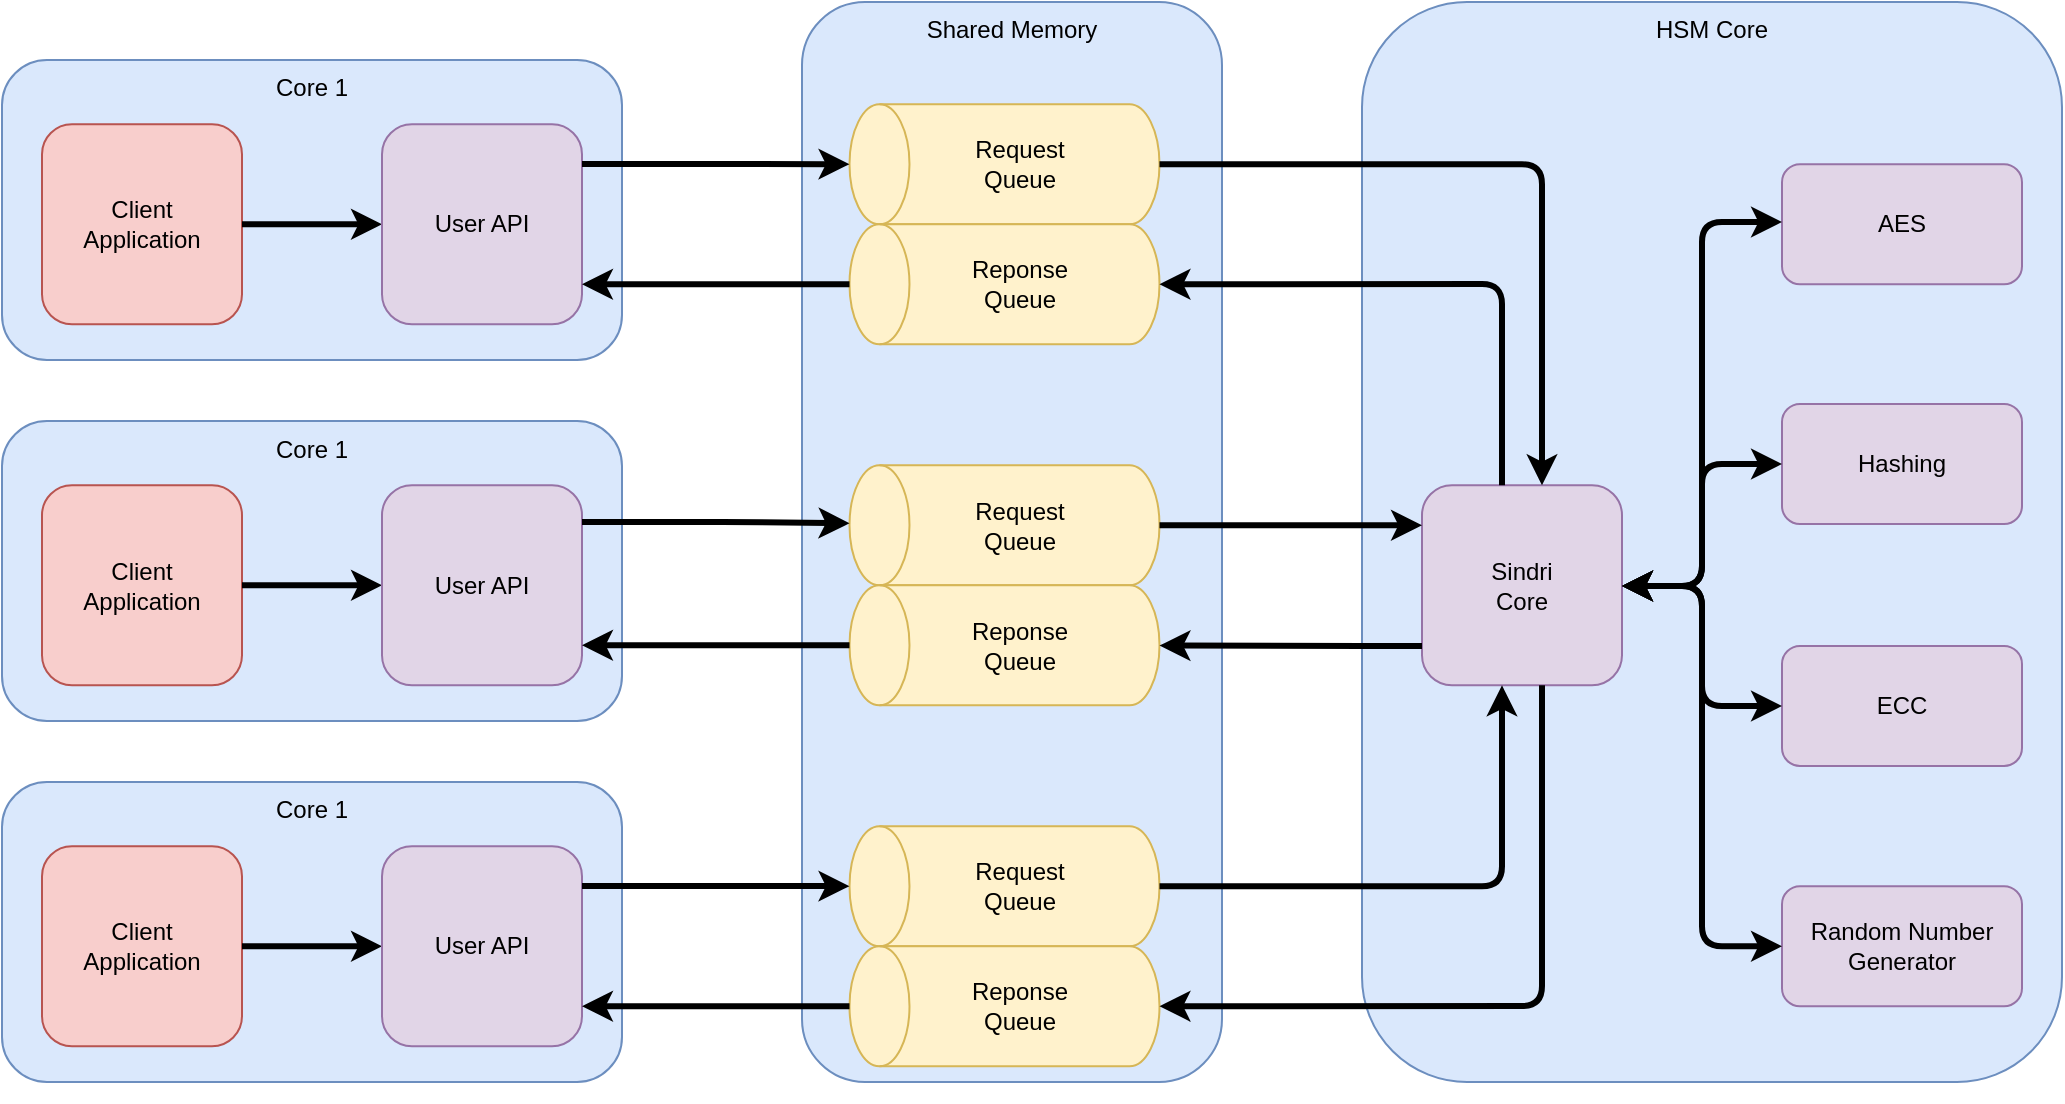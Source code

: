 <mxfile version="20.3.0" type="device"><diagram id="UdoG6uctfvckKT4aWkah" name="Archtitecture"><mxGraphModel dx="1536" dy="1233" grid="1" gridSize="10" guides="1" tooltips="1" connect="1" arrows="1" fold="1" page="0" pageScale="1" pageWidth="1600" pageHeight="1200" background="none" math="0" shadow="0"><root><mxCell id="0"/><mxCell id="VpFGxOzLwr8EGaKxZi8x-7" value="Layer 1" parent="0"/><mxCell id="29nAYtISEZeaVSkdrJpt-14" value="Core 1" style="rounded=1;whiteSpace=wrap;html=1;fillColor=#dae8fc;strokeColor=#6c8ebf;verticalAlign=top;" parent="VpFGxOzLwr8EGaKxZi8x-7" vertex="1"><mxGeometry x="40" y="39" width="310" height="150" as="geometry"/></mxCell><mxCell id="29nAYtISEZeaVSkdrJpt-16" style="edgeStyle=orthogonalEdgeStyle;rounded=0;orthogonalLoop=1;jettySize=auto;html=1;exitX=0.5;exitY=1;exitDx=0;exitDy=0;startArrow=classic;startFill=1;strokeWidth=2;" parent="VpFGxOzLwr8EGaKxZi8x-7" source="29nAYtISEZeaVSkdrJpt-14" target="29nAYtISEZeaVSkdrJpt-14" edge="1"><mxGeometry relative="1" as="geometry"/></mxCell><mxCell id="29nAYtISEZeaVSkdrJpt-57" value="Client&lt;br&gt;Application" style="whiteSpace=wrap;html=1;aspect=fixed;fillColor=#f8cecc;strokeColor=#b85450;rounded=1;" parent="VpFGxOzLwr8EGaKxZi8x-7" vertex="1"><mxGeometry x="60" y="71.143" width="100" height="100" as="geometry"/></mxCell><mxCell id="29nAYtISEZeaVSkdrJpt-58" value="" style="endArrow=classic;html=1;rounded=0;edgeStyle=orthogonalEdgeStyle;strokeWidth=3;" parent="VpFGxOzLwr8EGaKxZi8x-7" source="29nAYtISEZeaVSkdrJpt-57" target="ARIW0BN64iOssl2-xlfE-92" edge="1"><mxGeometry width="50" height="50" relative="1" as="geometry"><mxPoint x="440" y="111.321" as="sourcePoint"/><mxPoint x="230" y="121.1" as="targetPoint"/><Array as="points"/></mxGeometry></mxCell><mxCell id="ARIW0BN64iOssl2-xlfE-92" value="User API" style="whiteSpace=wrap;html=1;aspect=fixed;fillColor=#e1d5e7;strokeColor=#9673a6;rounded=1;" parent="VpFGxOzLwr8EGaKxZi8x-7" vertex="1"><mxGeometry x="230" y="71.143" width="100" height="100" as="geometry"/></mxCell><mxCell id="ARIW0BN64iOssl2-xlfE-10" value="HSM Core" style="rounded=1;whiteSpace=wrap;html=1;fillColor=#dae8fc;strokeColor=#6c8ebf;verticalAlign=top;" parent="VpFGxOzLwr8EGaKxZi8x-7" vertex="1"><mxGeometry x="720" y="10" width="350" height="540" as="geometry"/></mxCell><mxCell id="Uf4skVkE_8H5BycRvC-x-12" value="Sindri&lt;br&gt;Core" style="whiteSpace=wrap;html=1;aspect=fixed;fillColor=#e1d5e7;strokeColor=#9673a6;rounded=1;" parent="VpFGxOzLwr8EGaKxZi8x-7" vertex="1"><mxGeometry x="750" y="251.643" width="100" height="100" as="geometry"/></mxCell><mxCell id="ARIW0BN64iOssl2-xlfE-21" value="AES" style="rounded=1;whiteSpace=wrap;html=1;fillColor=#e1d5e7;strokeColor=#9673a6;" parent="VpFGxOzLwr8EGaKxZi8x-7" vertex="1"><mxGeometry x="930" y="91.14" width="120" height="60" as="geometry"/></mxCell><mxCell id="ARIW0BN64iOssl2-xlfE-22" value="Hashing" style="rounded=1;whiteSpace=wrap;html=1;fillColor=#e1d5e7;strokeColor=#9673a6;" parent="VpFGxOzLwr8EGaKxZi8x-7" vertex="1"><mxGeometry x="930" y="211" width="120" height="60" as="geometry"/></mxCell><mxCell id="ARIW0BN64iOssl2-xlfE-23" value="ECC" style="rounded=1;whiteSpace=wrap;html=1;fillColor=#e1d5e7;strokeColor=#9673a6;" parent="VpFGxOzLwr8EGaKxZi8x-7" vertex="1"><mxGeometry x="930" y="332" width="120" height="60" as="geometry"/></mxCell><mxCell id="ARIW0BN64iOssl2-xlfE-24" value="Random Number Generator" style="rounded=1;whiteSpace=wrap;html=1;fillColor=#e1d5e7;strokeColor=#9673a6;" parent="VpFGxOzLwr8EGaKxZi8x-7" vertex="1"><mxGeometry x="930" y="452.14" width="120" height="60" as="geometry"/></mxCell><mxCell id="ARIW0BN64iOssl2-xlfE-28" style="edgeStyle=orthogonalEdgeStyle;rounded=0;orthogonalLoop=1;jettySize=auto;html=1;exitX=0.5;exitY=1;exitDx=0;exitDy=0;" parent="VpFGxOzLwr8EGaKxZi8x-7" source="ARIW0BN64iOssl2-xlfE-21" target="ARIW0BN64iOssl2-xlfE-21" edge="1"><mxGeometry relative="1" as="geometry"/></mxCell><mxCell id="Uf4skVkE_8H5BycRvC-x-13" value="" style="endArrow=classic;html=1;strokeWidth=3;edgeStyle=orthogonalEdgeStyle;startArrow=classic;startFill=1;rounded=1;" parent="VpFGxOzLwr8EGaKxZi8x-7" source="ARIW0BN64iOssl2-xlfE-21" target="Uf4skVkE_8H5BycRvC-x-12" edge="1"><mxGeometry width="50" height="50" relative="1" as="geometry"><mxPoint x="790" y="250.003" as="sourcePoint"/><mxPoint x="628.75" y="157.662" as="targetPoint"/><Array as="points"><mxPoint x="890" y="120"/><mxPoint x="890" y="302"/></Array></mxGeometry></mxCell><mxCell id="Uf4skVkE_8H5BycRvC-x-16" value="Core 1" style="rounded=1;whiteSpace=wrap;html=1;fillColor=#dae8fc;strokeColor=#6c8ebf;verticalAlign=top;" parent="VpFGxOzLwr8EGaKxZi8x-7" vertex="1"><mxGeometry x="40" y="219.5" width="310" height="150" as="geometry"/></mxCell><mxCell id="Uf4skVkE_8H5BycRvC-x-17" style="edgeStyle=orthogonalEdgeStyle;rounded=0;orthogonalLoop=1;jettySize=auto;html=1;exitX=0.5;exitY=1;exitDx=0;exitDy=0;startArrow=classic;startFill=1;strokeWidth=2;" parent="VpFGxOzLwr8EGaKxZi8x-7" source="Uf4skVkE_8H5BycRvC-x-16" target="Uf4skVkE_8H5BycRvC-x-16" edge="1"><mxGeometry relative="1" as="geometry"/></mxCell><mxCell id="Uf4skVkE_8H5BycRvC-x-18" value="Client&lt;br&gt;Application" style="whiteSpace=wrap;html=1;aspect=fixed;fillColor=#f8cecc;strokeColor=#b85450;rounded=1;" parent="VpFGxOzLwr8EGaKxZi8x-7" vertex="1"><mxGeometry x="60" y="251.643" width="100" height="100" as="geometry"/></mxCell><mxCell id="Uf4skVkE_8H5BycRvC-x-19" value="" style="endArrow=classic;html=1;rounded=0;edgeStyle=orthogonalEdgeStyle;strokeWidth=3;" parent="VpFGxOzLwr8EGaKxZi8x-7" source="Uf4skVkE_8H5BycRvC-x-18" target="Uf4skVkE_8H5BycRvC-x-20" edge="1"><mxGeometry width="50" height="50" relative="1" as="geometry"><mxPoint x="440" y="291.821" as="sourcePoint"/><mxPoint x="230" y="301.6" as="targetPoint"/><Array as="points"/></mxGeometry></mxCell><mxCell id="Uf4skVkE_8H5BycRvC-x-20" value="User API" style="whiteSpace=wrap;html=1;aspect=fixed;fillColor=#e1d5e7;strokeColor=#9673a6;rounded=1;" parent="VpFGxOzLwr8EGaKxZi8x-7" vertex="1"><mxGeometry x="230" y="251.643" width="100" height="100" as="geometry"/></mxCell><mxCell id="Uf4skVkE_8H5BycRvC-x-21" value="Core 1" style="rounded=1;whiteSpace=wrap;html=1;fillColor=#dae8fc;strokeColor=#6c8ebf;verticalAlign=top;" parent="VpFGxOzLwr8EGaKxZi8x-7" vertex="1"><mxGeometry x="40" y="400" width="310" height="150" as="geometry"/></mxCell><mxCell id="Uf4skVkE_8H5BycRvC-x-22" style="edgeStyle=orthogonalEdgeStyle;rounded=0;orthogonalLoop=1;jettySize=auto;html=1;exitX=0.5;exitY=1;exitDx=0;exitDy=0;startArrow=classic;startFill=1;strokeWidth=2;" parent="VpFGxOzLwr8EGaKxZi8x-7" source="Uf4skVkE_8H5BycRvC-x-21" target="Uf4skVkE_8H5BycRvC-x-21" edge="1"><mxGeometry relative="1" as="geometry"/></mxCell><mxCell id="Uf4skVkE_8H5BycRvC-x-23" value="Client&lt;br&gt;Application" style="whiteSpace=wrap;html=1;aspect=fixed;fillColor=#f8cecc;strokeColor=#b85450;rounded=1;" parent="VpFGxOzLwr8EGaKxZi8x-7" vertex="1"><mxGeometry x="60" y="432.143" width="100" height="100" as="geometry"/></mxCell><mxCell id="Uf4skVkE_8H5BycRvC-x-24" value="" style="endArrow=classic;html=1;rounded=0;edgeStyle=orthogonalEdgeStyle;strokeWidth=3;" parent="VpFGxOzLwr8EGaKxZi8x-7" source="Uf4skVkE_8H5BycRvC-x-23" target="Uf4skVkE_8H5BycRvC-x-25" edge="1"><mxGeometry width="50" height="50" relative="1" as="geometry"><mxPoint x="440" y="472.321" as="sourcePoint"/><mxPoint x="230" y="482.1" as="targetPoint"/><Array as="points"/></mxGeometry></mxCell><mxCell id="Uf4skVkE_8H5BycRvC-x-25" value="User API" style="whiteSpace=wrap;html=1;aspect=fixed;fillColor=#e1d5e7;strokeColor=#9673a6;rounded=1;" parent="VpFGxOzLwr8EGaKxZi8x-7" vertex="1"><mxGeometry x="230" y="432.143" width="100" height="100" as="geometry"/></mxCell><mxCell id="ARIW0BN64iOssl2-xlfE-9" value="Shared Memory" style="rounded=1;whiteSpace=wrap;html=1;fillColor=#dae8fc;strokeColor=#6c8ebf;verticalAlign=top;" parent="VpFGxOzLwr8EGaKxZi8x-7" vertex="1"><mxGeometry x="440" y="10" width="210" height="540" as="geometry"/></mxCell><mxCell id="ARIW0BN64iOssl2-xlfE-13" value="" style="shape=cylinder3;whiteSpace=wrap;html=1;boundedLbl=1;backgroundOutline=1;size=15;rotation=-90;fillColor=#fff2cc;strokeColor=#d6b656;" parent="VpFGxOzLwr8EGaKxZi8x-7" vertex="1"><mxGeometry x="511.25" y="13.64" width="60" height="155" as="geometry"/></mxCell><mxCell id="ARIW0BN64iOssl2-xlfE-35" value="Request Queue" style="text;html=1;strokeColor=none;fillColor=none;align=center;verticalAlign=middle;whiteSpace=wrap;rounded=0;" parent="VpFGxOzLwr8EGaKxZi8x-7" vertex="1"><mxGeometry x="518.75" y="76.14" width="60" height="30" as="geometry"/></mxCell><mxCell id="ARIW0BN64iOssl2-xlfE-14" value="" style="shape=cylinder3;whiteSpace=wrap;html=1;boundedLbl=1;backgroundOutline=1;size=15;rotation=-90;fillColor=#fff2cc;strokeColor=#d6b656;" parent="VpFGxOzLwr8EGaKxZi8x-7" vertex="1"><mxGeometry x="511.25" y="73.64" width="60" height="155" as="geometry"/></mxCell><mxCell id="ARIW0BN64iOssl2-xlfE-36" value="Reponse Queue" style="text;html=1;strokeColor=none;fillColor=none;align=center;verticalAlign=middle;whiteSpace=wrap;rounded=0;" parent="VpFGxOzLwr8EGaKxZi8x-7" vertex="1"><mxGeometry x="518.75" y="136.14" width="60" height="30" as="geometry"/></mxCell><mxCell id="ARIW0BN64iOssl2-xlfE-51" value="" style="shape=cylinder3;whiteSpace=wrap;html=1;boundedLbl=1;backgroundOutline=1;size=15;rotation=-90;fillColor=#fff2cc;strokeColor=#d6b656;" parent="VpFGxOzLwr8EGaKxZi8x-7" vertex="1"><mxGeometry x="511.25" y="194.14" width="60" height="155" as="geometry"/></mxCell><mxCell id="ARIW0BN64iOssl2-xlfE-53" value="Request Queue" style="text;html=1;strokeColor=none;fillColor=none;align=center;verticalAlign=middle;whiteSpace=wrap;rounded=0;" parent="VpFGxOzLwr8EGaKxZi8x-7" vertex="1"><mxGeometry x="518.75" y="256.64" width="60" height="30" as="geometry"/></mxCell><mxCell id="ARIW0BN64iOssl2-xlfE-52" value="" style="shape=cylinder3;whiteSpace=wrap;html=1;boundedLbl=1;backgroundOutline=1;size=15;rotation=-90;fillColor=#fff2cc;strokeColor=#d6b656;" parent="VpFGxOzLwr8EGaKxZi8x-7" vertex="1"><mxGeometry x="511.25" y="254.14" width="60" height="155" as="geometry"/></mxCell><mxCell id="ARIW0BN64iOssl2-xlfE-54" value="Reponse Queue" style="text;html=1;strokeColor=none;fillColor=none;align=center;verticalAlign=middle;whiteSpace=wrap;rounded=0;" parent="VpFGxOzLwr8EGaKxZi8x-7" vertex="1"><mxGeometry x="518.75" y="316.64" width="60" height="30" as="geometry"/></mxCell><mxCell id="TW3GiwTDrE2lGBu_qNp6-28" value="" style="shape=cylinder3;whiteSpace=wrap;html=1;boundedLbl=1;backgroundOutline=1;size=15;rotation=-90;fillColor=#fff2cc;strokeColor=#d6b656;" parent="VpFGxOzLwr8EGaKxZi8x-7" vertex="1"><mxGeometry x="511.25" y="374.64" width="60" height="155" as="geometry"/></mxCell><mxCell id="TW3GiwTDrE2lGBu_qNp6-30" value="Request Queue" style="text;html=1;strokeColor=none;fillColor=none;align=center;verticalAlign=middle;whiteSpace=wrap;rounded=0;" parent="VpFGxOzLwr8EGaKxZi8x-7" vertex="1"><mxGeometry x="518.75" y="437.14" width="60" height="30" as="geometry"/></mxCell><mxCell id="TW3GiwTDrE2lGBu_qNp6-29" value="" style="shape=cylinder3;whiteSpace=wrap;html=1;boundedLbl=1;backgroundOutline=1;size=15;rotation=-90;fillColor=#fff2cc;strokeColor=#d6b656;" parent="VpFGxOzLwr8EGaKxZi8x-7" vertex="1"><mxGeometry x="511.25" y="434.64" width="60" height="155" as="geometry"/></mxCell><mxCell id="TW3GiwTDrE2lGBu_qNp6-31" value="Reponse Queue" style="text;html=1;strokeColor=none;fillColor=none;align=center;verticalAlign=middle;whiteSpace=wrap;rounded=0;" parent="VpFGxOzLwr8EGaKxZi8x-7" vertex="1"><mxGeometry x="518.75" y="497.14" width="60" height="30" as="geometry"/></mxCell><mxCell id="Uf4skVkE_8H5BycRvC-x-1" style="edgeStyle=orthogonalEdgeStyle;rounded=1;orthogonalLoop=1;jettySize=auto;html=1;strokeWidth=3;" parent="VpFGxOzLwr8EGaKxZi8x-7" source="ARIW0BN64iOssl2-xlfE-14" target="ARIW0BN64iOssl2-xlfE-92" edge="1"><mxGeometry relative="1" as="geometry"><mxPoint x="440" y="337.5" as="targetPoint"/><Array as="points"><mxPoint x="330" y="151"/><mxPoint x="330" y="151"/></Array><mxPoint x="597.5" y="337.5" as="sourcePoint"/></mxGeometry></mxCell><mxCell id="ARIW0BN64iOssl2-xlfE-68" value="" style="endArrow=classic;html=1;rounded=1;edgeStyle=orthogonalEdgeStyle;strokeWidth=3;" parent="VpFGxOzLwr8EGaKxZi8x-7" source="ARIW0BN64iOssl2-xlfE-92" target="ARIW0BN64iOssl2-xlfE-13" edge="1"><mxGeometry width="50" height="50" relative="1" as="geometry"><mxPoint x="421" y="137.5" as="sourcePoint"/><mxPoint x="680" y="427.5" as="targetPoint"/><Array as="points"><mxPoint x="350" y="91"/><mxPoint x="350" y="91"/></Array></mxGeometry></mxCell><mxCell id="ARIW0BN64iOssl2-xlfE-74" value="" style="endArrow=classic;html=1;rounded=1;edgeStyle=orthogonalEdgeStyle;strokeWidth=3;" parent="VpFGxOzLwr8EGaKxZi8x-7" source="ARIW0BN64iOssl2-xlfE-13" target="Uf4skVkE_8H5BycRvC-x-12" edge="1"><mxGeometry width="50" height="50" relative="1" as="geometry"><mxPoint x="510" y="500" as="sourcePoint"/><mxPoint x="840" y="87.5" as="targetPoint"/><Array as="points"><mxPoint x="810" y="91"/></Array></mxGeometry></mxCell><mxCell id="ARIW0BN64iOssl2-xlfE-75" value="" style="endArrow=classic;html=1;rounded=1;edgeStyle=orthogonalEdgeStyle;strokeWidth=3;" parent="VpFGxOzLwr8EGaKxZi8x-7" source="ARIW0BN64iOssl2-xlfE-51" target="Uf4skVkE_8H5BycRvC-x-12" edge="1"><mxGeometry width="50" height="50" relative="1" as="geometry"><mxPoint x="510" y="500" as="sourcePoint"/><mxPoint x="840" y="267.5" as="targetPoint"/><Array as="points"><mxPoint x="720" y="272"/><mxPoint x="720" y="272"/></Array></mxGeometry></mxCell><mxCell id="ARIW0BN64iOssl2-xlfE-76" value="" style="endArrow=classic;html=1;rounded=1;edgeStyle=orthogonalEdgeStyle;strokeWidth=3;" parent="VpFGxOzLwr8EGaKxZi8x-7" source="Uf4skVkE_8H5BycRvC-x-12" target="ARIW0BN64iOssl2-xlfE-52" edge="1"><mxGeometry width="50" height="50" relative="1" as="geometry"><mxPoint x="840" y="328" as="sourcePoint"/><mxPoint x="560" y="450" as="targetPoint"/><Array as="points"><mxPoint x="730" y="332"/><mxPoint x="730" y="332"/></Array></mxGeometry></mxCell><mxCell id="ARIW0BN64iOssl2-xlfE-78" value="" style="endArrow=classic;html=1;rounded=1;strokeWidth=3;edgeStyle=orthogonalEdgeStyle;" parent="VpFGxOzLwr8EGaKxZi8x-7" source="Uf4skVkE_8H5BycRvC-x-12" target="ARIW0BN64iOssl2-xlfE-14" edge="1"><mxGeometry width="50" height="50" relative="1" as="geometry"><mxPoint x="840" y="148" as="sourcePoint"/><mxPoint x="280" y="520" as="targetPoint"/><Array as="points"><mxPoint x="790" y="151"/></Array></mxGeometry></mxCell><mxCell id="ARIW0BN64iOssl2-xlfE-79" value="" style="endArrow=classic;html=1;rounded=1;strokeWidth=3;edgeStyle=orthogonalEdgeStyle;" parent="VpFGxOzLwr8EGaKxZi8x-7" source="TW3GiwTDrE2lGBu_qNp6-28" target="Uf4skVkE_8H5BycRvC-x-12" edge="1"><mxGeometry width="50" height="50" relative="1" as="geometry"><mxPoint x="600" y="660" as="sourcePoint"/><mxPoint x="840" y="447.5" as="targetPoint"/><Array as="points"><mxPoint x="790" y="452"/></Array></mxGeometry></mxCell><mxCell id="ARIW0BN64iOssl2-xlfE-83" value="" style="endArrow=classic;html=1;rounded=1;strokeWidth=3;edgeStyle=orthogonalEdgeStyle;" parent="VpFGxOzLwr8EGaKxZi8x-7" source="Uf4skVkE_8H5BycRvC-x-12" target="TW3GiwTDrE2lGBu_qNp6-29" edge="1"><mxGeometry width="50" height="50" relative="1" as="geometry"><mxPoint x="840" y="508" as="sourcePoint"/><mxPoint x="820" y="879.98" as="targetPoint"/><Array as="points"><mxPoint x="810" y="512"/></Array></mxGeometry></mxCell><mxCell id="Uf4skVkE_8H5BycRvC-x-26" value="" style="endArrow=classic;html=1;strokeWidth=3;edgeStyle=orthogonalEdgeStyle;startArrow=classic;startFill=1;rounded=1;" parent="VpFGxOzLwr8EGaKxZi8x-7" source="ARIW0BN64iOssl2-xlfE-22" target="Uf4skVkE_8H5BycRvC-x-12" edge="1"><mxGeometry width="50" height="50" relative="1" as="geometry"><mxPoint x="920" y="182.5" as="sourcePoint"/><mxPoint x="860" y="280" as="targetPoint"/><Array as="points"><mxPoint x="890" y="241"/><mxPoint x="890" y="302"/></Array></mxGeometry></mxCell><mxCell id="Uf4skVkE_8H5BycRvC-x-27" value="" style="endArrow=classic;html=1;strokeWidth=3;edgeStyle=orthogonalEdgeStyle;startArrow=classic;startFill=1;rounded=1;" parent="VpFGxOzLwr8EGaKxZi8x-7" source="ARIW0BN64iOssl2-xlfE-23" target="Uf4skVkE_8H5BycRvC-x-12" edge="1"><mxGeometry width="50" height="50" relative="1" as="geometry"><mxPoint x="920" y="262.5" as="sourcePoint"/><mxPoint x="1180" y="360" as="targetPoint"/><Array as="points"><mxPoint x="890" y="362"/><mxPoint x="890" y="302"/></Array></mxGeometry></mxCell><mxCell id="Uf4skVkE_8H5BycRvC-x-28" value="" style="endArrow=classic;html=1;strokeWidth=3;edgeStyle=orthogonalEdgeStyle;startArrow=classic;startFill=1;rounded=1;" parent="VpFGxOzLwr8EGaKxZi8x-7" source="ARIW0BN64iOssl2-xlfE-24" target="Uf4skVkE_8H5BycRvC-x-12" edge="1"><mxGeometry width="50" height="50" relative="1" as="geometry"><mxPoint x="920" y="342.5" as="sourcePoint"/><mxPoint x="860" y="320" as="targetPoint"/><Array as="points"><mxPoint x="890" y="482"/><mxPoint x="890" y="302"/></Array></mxGeometry></mxCell><mxCell id="Uf4skVkE_8H5BycRvC-x-29" value="" style="endArrow=classic;html=1;rounded=1;edgeStyle=orthogonalEdgeStyle;strokeWidth=3;" parent="VpFGxOzLwr8EGaKxZi8x-7" source="Uf4skVkE_8H5BycRvC-x-20" target="ARIW0BN64iOssl2-xlfE-51" edge="1"><mxGeometry width="50" height="50" relative="1" as="geometry"><mxPoint x="340" y="101" as="sourcePoint"/><mxPoint x="473.75" y="101.083" as="targetPoint"/><Array as="points"><mxPoint x="410" y="270"/><mxPoint x="410" y="270"/></Array></mxGeometry></mxCell><mxCell id="Uf4skVkE_8H5BycRvC-x-30" value="" style="endArrow=classic;html=1;rounded=1;edgeStyle=orthogonalEdgeStyle;strokeWidth=3;" parent="VpFGxOzLwr8EGaKxZi8x-7" source="Uf4skVkE_8H5BycRvC-x-25" target="TW3GiwTDrE2lGBu_qNp6-28" edge="1"><mxGeometry width="50" height="50" relative="1" as="geometry"><mxPoint x="350" y="111" as="sourcePoint"/><mxPoint x="483.75" y="111.083" as="targetPoint"/><Array as="points"><mxPoint x="390" y="452"/><mxPoint x="390" y="452"/></Array></mxGeometry></mxCell><mxCell id="Uf4skVkE_8H5BycRvC-x-31" style="edgeStyle=orthogonalEdgeStyle;rounded=1;orthogonalLoop=1;jettySize=auto;html=1;strokeWidth=3;" parent="VpFGxOzLwr8EGaKxZi8x-7" source="ARIW0BN64iOssl2-xlfE-52" target="Uf4skVkE_8H5BycRvC-x-20" edge="1"><mxGeometry relative="1" as="geometry"><mxPoint x="340" y="161.14" as="targetPoint"/><Array as="points"><mxPoint x="360" y="332"/><mxPoint x="360" y="332"/></Array><mxPoint x="473.75" y="161.14" as="sourcePoint"/></mxGeometry></mxCell><mxCell id="Uf4skVkE_8H5BycRvC-x-32" style="edgeStyle=orthogonalEdgeStyle;rounded=1;orthogonalLoop=1;jettySize=auto;html=1;strokeWidth=3;" parent="VpFGxOzLwr8EGaKxZi8x-7" source="TW3GiwTDrE2lGBu_qNp6-29" target="Uf4skVkE_8H5BycRvC-x-25" edge="1"><mxGeometry relative="1" as="geometry"><mxPoint x="350" y="171.14" as="targetPoint"/><Array as="points"><mxPoint x="410" y="512"/><mxPoint x="410" y="512"/></Array><mxPoint x="483.75" y="171.14" as="sourcePoint"/></mxGeometry></mxCell></root></mxGraphModel></diagram></mxfile>